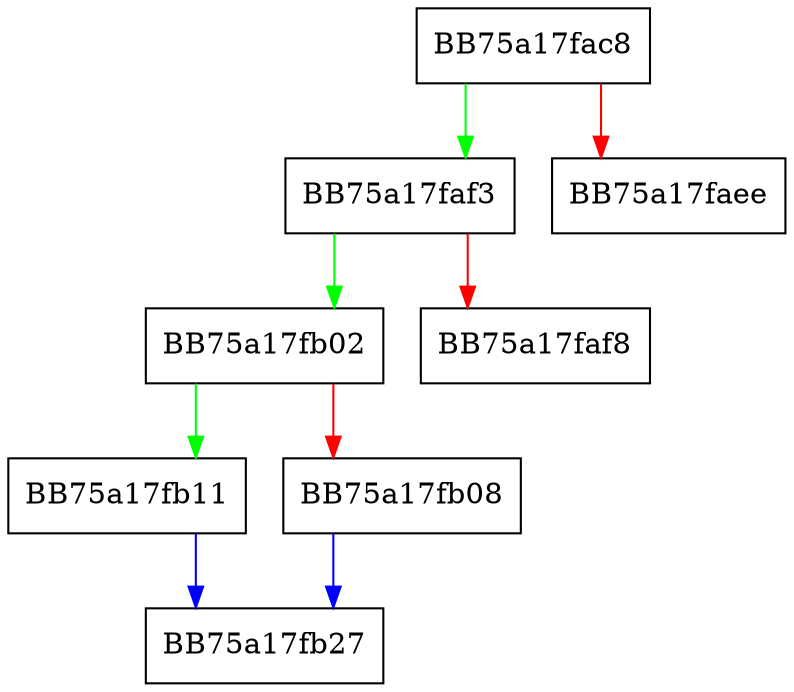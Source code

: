 digraph clear {
  node [shape="box"];
  graph [splines=ortho];
  BB75a17fac8 -> BB75a17faf3 [color="green"];
  BB75a17fac8 -> BB75a17faee [color="red"];
  BB75a17faf3 -> BB75a17fb02 [color="green"];
  BB75a17faf3 -> BB75a17faf8 [color="red"];
  BB75a17fb02 -> BB75a17fb11 [color="green"];
  BB75a17fb02 -> BB75a17fb08 [color="red"];
  BB75a17fb08 -> BB75a17fb27 [color="blue"];
  BB75a17fb11 -> BB75a17fb27 [color="blue"];
}